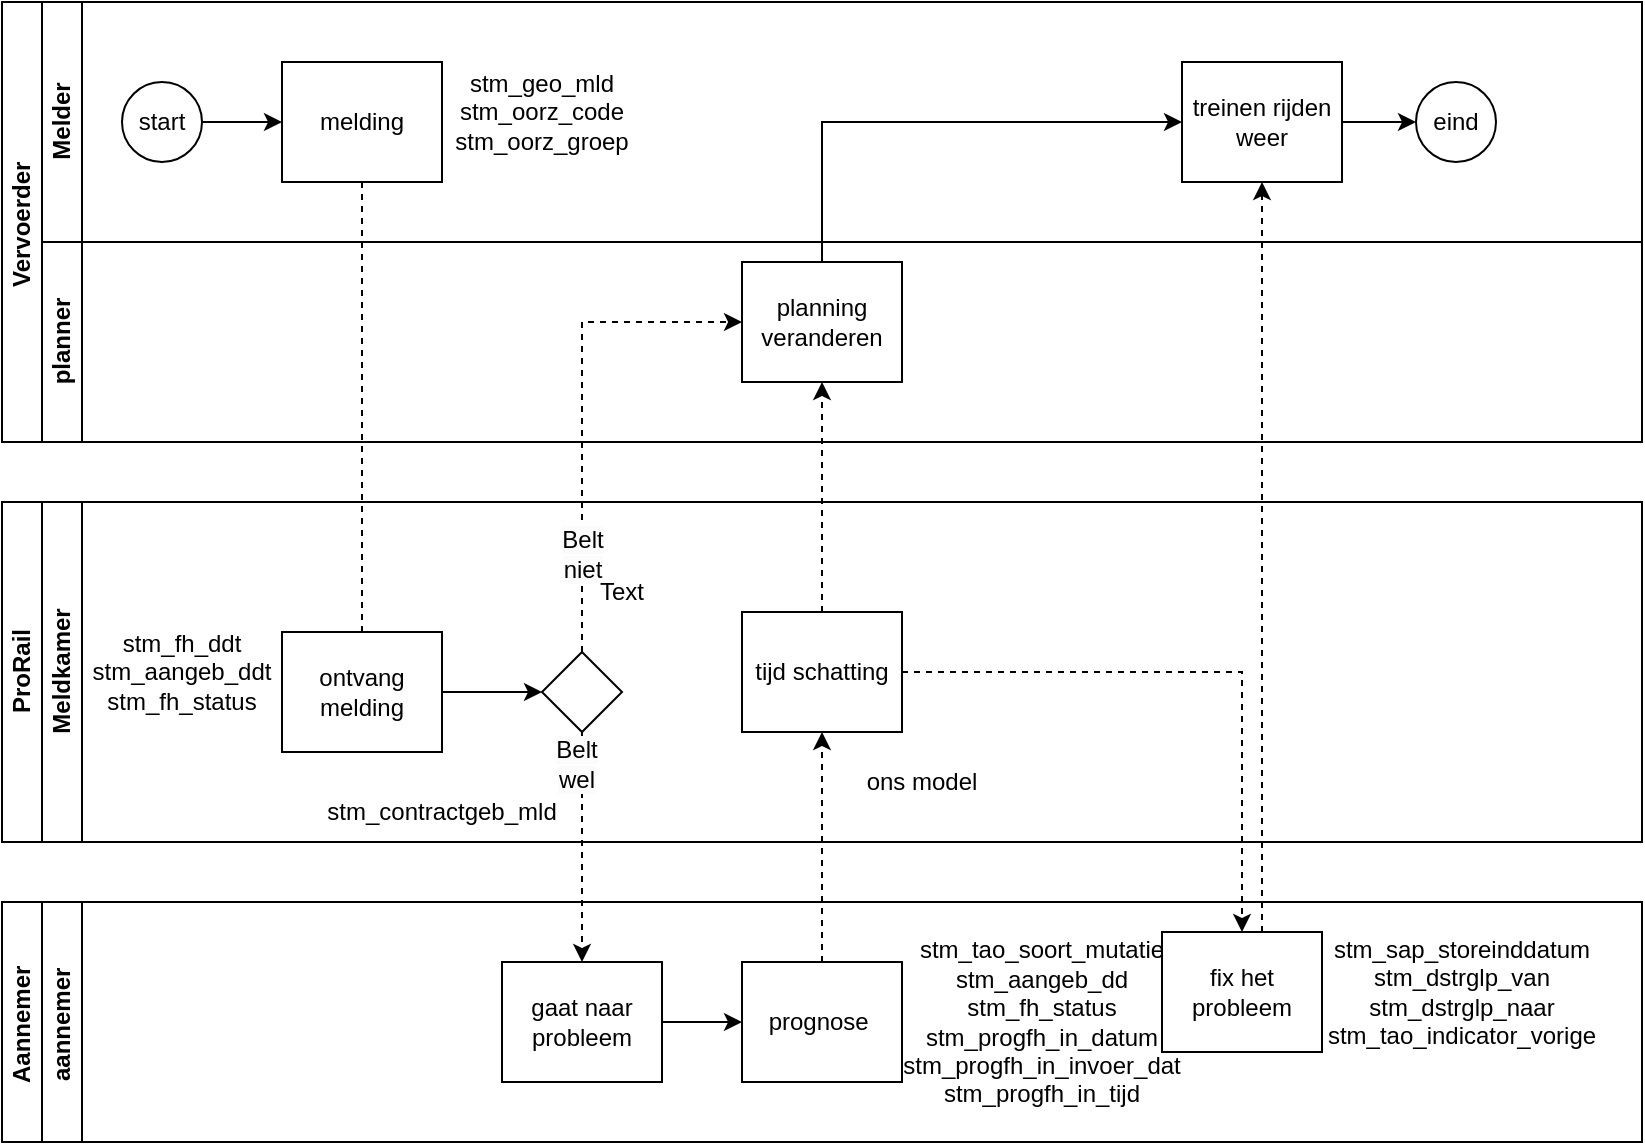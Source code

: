 <mxfile version="24.8.0">
  <diagram id="prtHgNgQTEPvFCAcTncT" name="Page-1">
    <mxGraphModel dx="1076" dy="613" grid="1" gridSize="10" guides="1" tooltips="1" connect="1" arrows="1" fold="1" page="1" pageScale="1" pageWidth="827" pageHeight="1169" math="0" shadow="0">
      <root>
        <mxCell id="0" />
        <mxCell id="1" parent="0" />
        <mxCell id="OZVFqA40ZfEFOOje3min-40" value="Vervoerder&amp;nbsp;" style="swimlane;html=1;childLayout=stackLayout;resizeParent=1;resizeParentMax=0;horizontal=0;startSize=20;horizontalStack=0;" vertex="1" parent="1">
          <mxGeometry x="130" y="130" width="820" height="220" as="geometry" />
        </mxCell>
        <mxCell id="OZVFqA40ZfEFOOje3min-41" value="" style="edgeStyle=orthogonalEdgeStyle;rounded=0;orthogonalLoop=1;jettySize=auto;html=1;dashed=1;endArrow=none;endFill=0;" edge="1" parent="OZVFqA40ZfEFOOje3min-40" source="OZVFqA40ZfEFOOje3min-45">
          <mxGeometry relative="1" as="geometry">
            <mxPoint x="180" y="335" as="targetPoint" />
          </mxGeometry>
        </mxCell>
        <mxCell id="OZVFqA40ZfEFOOje3min-42" value="Melder" style="swimlane;html=1;startSize=20;horizontal=0;" vertex="1" parent="OZVFqA40ZfEFOOje3min-40">
          <mxGeometry x="20" width="800" height="120" as="geometry" />
        </mxCell>
        <mxCell id="OZVFqA40ZfEFOOje3min-43" value="" style="edgeStyle=orthogonalEdgeStyle;rounded=0;orthogonalLoop=1;jettySize=auto;html=1;" edge="1" parent="OZVFqA40ZfEFOOje3min-42" source="OZVFqA40ZfEFOOje3min-44" target="OZVFqA40ZfEFOOje3min-45">
          <mxGeometry relative="1" as="geometry" />
        </mxCell>
        <mxCell id="OZVFqA40ZfEFOOje3min-44" value="start" style="ellipse;whiteSpace=wrap;html=1;" vertex="1" parent="OZVFqA40ZfEFOOje3min-42">
          <mxGeometry x="40" y="40" width="40" height="40" as="geometry" />
        </mxCell>
        <mxCell id="OZVFqA40ZfEFOOje3min-45" value="melding" style="rounded=0;whiteSpace=wrap;html=1;fontFamily=Helvetica;fontSize=12;fontColor=#000000;align=center;" vertex="1" parent="OZVFqA40ZfEFOOje3min-42">
          <mxGeometry x="120" y="30" width="80" height="60" as="geometry" />
        </mxCell>
        <mxCell id="OZVFqA40ZfEFOOje3min-46" value="eind" style="ellipse;whiteSpace=wrap;html=1;" vertex="1" parent="OZVFqA40ZfEFOOje3min-42">
          <mxGeometry x="687" y="40" width="40" height="40" as="geometry" />
        </mxCell>
        <mxCell id="OZVFqA40ZfEFOOje3min-47" value="" style="edgeStyle=orthogonalEdgeStyle;rounded=0;orthogonalLoop=1;jettySize=auto;html=1;" edge="1" parent="OZVFqA40ZfEFOOje3min-42" source="OZVFqA40ZfEFOOje3min-48" target="OZVFqA40ZfEFOOje3min-46">
          <mxGeometry relative="1" as="geometry" />
        </mxCell>
        <mxCell id="OZVFqA40ZfEFOOje3min-48" value="treinen rijden weer" style="rounded=0;whiteSpace=wrap;html=1;fontFamily=Helvetica;fontSize=12;fontColor=#000000;align=center;" vertex="1" parent="OZVFqA40ZfEFOOje3min-42">
          <mxGeometry x="570" y="30" width="80" height="60" as="geometry" />
        </mxCell>
        <mxCell id="OZVFqA40ZfEFOOje3min-49" value="stm_geo_mld&lt;div&gt;stm_oorz_code&lt;/div&gt;&lt;div&gt;stm_oorz_groep&lt;/div&gt;" style="text;html=1;align=center;verticalAlign=middle;whiteSpace=wrap;rounded=0;" vertex="1" parent="OZVFqA40ZfEFOOje3min-42">
          <mxGeometry x="220" y="40" width="60" height="30" as="geometry" />
        </mxCell>
        <mxCell id="OZVFqA40ZfEFOOje3min-50" value="planner" style="swimlane;html=1;startSize=20;horizontal=0;" vertex="1" parent="OZVFqA40ZfEFOOje3min-40">
          <mxGeometry x="20" y="120" width="800" height="100" as="geometry" />
        </mxCell>
        <mxCell id="OZVFqA40ZfEFOOje3min-51" value="planning veranderen" style="rounded=0;whiteSpace=wrap;html=1;fontFamily=Helvetica;fontSize=12;fontColor=#000000;align=center;" vertex="1" parent="OZVFqA40ZfEFOOje3min-50">
          <mxGeometry x="350" y="10" width="80" height="60" as="geometry" />
        </mxCell>
        <mxCell id="OZVFqA40ZfEFOOje3min-52" style="edgeStyle=orthogonalEdgeStyle;rounded=0;orthogonalLoop=1;jettySize=auto;html=1;entryX=0;entryY=0.5;entryDx=0;entryDy=0;exitX=0.5;exitY=0;exitDx=0;exitDy=0;" edge="1" parent="OZVFqA40ZfEFOOje3min-40" source="OZVFqA40ZfEFOOje3min-51" target="OZVFqA40ZfEFOOje3min-48">
          <mxGeometry relative="1" as="geometry">
            <mxPoint x="410" y="60" as="targetPoint" />
          </mxGeometry>
        </mxCell>
        <mxCell id="OZVFqA40ZfEFOOje3min-53" value="ProRail" style="swimlane;childLayout=stackLayout;resizeParent=1;resizeParentMax=0;horizontal=0;startSize=20;horizontalStack=0;html=1;" vertex="1" parent="1">
          <mxGeometry x="130" y="380" width="820" height="170" as="geometry" />
        </mxCell>
        <mxCell id="OZVFqA40ZfEFOOje3min-54" value="Meldkamer" style="swimlane;startSize=20;horizontal=0;html=1;" vertex="1" parent="OZVFqA40ZfEFOOje3min-53">
          <mxGeometry x="20" width="800" height="170" as="geometry" />
        </mxCell>
        <mxCell id="OZVFqA40ZfEFOOje3min-55" value="" style="edgeStyle=orthogonalEdgeStyle;rounded=0;orthogonalLoop=1;jettySize=auto;html=1;entryX=0;entryY=0.5;entryDx=0;entryDy=0;" edge="1" parent="OZVFqA40ZfEFOOje3min-54" source="OZVFqA40ZfEFOOje3min-56" target="OZVFqA40ZfEFOOje3min-57">
          <mxGeometry relative="1" as="geometry" />
        </mxCell>
        <mxCell id="OZVFqA40ZfEFOOje3min-56" value="ontvang melding" style="rounded=0;whiteSpace=wrap;html=1;fontFamily=Helvetica;fontSize=12;fontColor=#000000;align=center;" vertex="1" parent="OZVFqA40ZfEFOOje3min-54">
          <mxGeometry x="120" y="65" width="80" height="60" as="geometry" />
        </mxCell>
        <mxCell id="OZVFqA40ZfEFOOje3min-57" value="" style="rhombus;whiteSpace=wrap;html=1;fontFamily=Helvetica;fontSize=12;fontColor=#000000;align=center;" vertex="1" parent="OZVFqA40ZfEFOOje3min-54">
          <mxGeometry x="250" y="75" width="40" height="40" as="geometry" />
        </mxCell>
        <mxCell id="OZVFqA40ZfEFOOje3min-58" value="tijd schatting" style="rounded=0;whiteSpace=wrap;html=1;fontFamily=Helvetica;fontSize=12;fontColor=#000000;align=center;" vertex="1" parent="OZVFqA40ZfEFOOje3min-54">
          <mxGeometry x="350" y="55" width="80" height="60" as="geometry" />
        </mxCell>
        <mxCell id="OZVFqA40ZfEFOOje3min-59" value="ons model" style="text;html=1;align=center;verticalAlign=middle;whiteSpace=wrap;rounded=0;" vertex="1" parent="OZVFqA40ZfEFOOje3min-54">
          <mxGeometry x="410" y="125" width="60" height="30" as="geometry" />
        </mxCell>
        <mxCell id="OZVFqA40ZfEFOOje3min-60" value="stm_fh_ddt&lt;div&gt;stm_aangeb_ddt&lt;br&gt;&lt;/div&gt;&lt;div&gt;stm_fh_status&lt;br&gt;&lt;/div&gt;" style="text;html=1;align=center;verticalAlign=middle;whiteSpace=wrap;rounded=0;" vertex="1" parent="OZVFqA40ZfEFOOje3min-54">
          <mxGeometry x="40" y="70" width="60" height="30" as="geometry" />
        </mxCell>
        <mxCell id="OZVFqA40ZfEFOOje3min-61" value="stm_contractgeb_mld" style="text;html=1;align=center;verticalAlign=middle;whiteSpace=wrap;rounded=0;" vertex="1" parent="OZVFqA40ZfEFOOje3min-54">
          <mxGeometry x="170" y="140" width="60" height="30" as="geometry" />
        </mxCell>
        <mxCell id="OZVFqA40ZfEFOOje3min-62" value="Aannemer&amp;nbsp;" style="swimlane;childLayout=stackLayout;resizeParent=1;resizeParentMax=0;horizontal=0;startSize=20;horizontalStack=0;html=1;" vertex="1" parent="1">
          <mxGeometry x="130" y="580" width="820" height="120" as="geometry" />
        </mxCell>
        <mxCell id="OZVFqA40ZfEFOOje3min-63" value="aannemer&amp;nbsp;" style="swimlane;startSize=20;horizontal=0;html=1;" vertex="1" parent="OZVFqA40ZfEFOOje3min-62">
          <mxGeometry x="20" width="800" height="120" as="geometry" />
        </mxCell>
        <mxCell id="OZVFqA40ZfEFOOje3min-64" value="gaat naar probleem" style="rounded=0;whiteSpace=wrap;html=1;fontFamily=Helvetica;fontSize=12;fontColor=#000000;align=center;" vertex="1" parent="OZVFqA40ZfEFOOje3min-63">
          <mxGeometry x="230" y="30" width="80" height="60" as="geometry" />
        </mxCell>
        <mxCell id="OZVFqA40ZfEFOOje3min-65" value="fix het probleem" style="rounded=0;whiteSpace=wrap;html=1;fontFamily=Helvetica;fontSize=12;fontColor=#000000;align=center;" vertex="1" parent="OZVFqA40ZfEFOOje3min-63">
          <mxGeometry x="560" y="15" width="80" height="60" as="geometry" />
        </mxCell>
        <mxCell id="OZVFqA40ZfEFOOje3min-66" value="prognose&amp;nbsp;" style="rounded=0;whiteSpace=wrap;html=1;fontFamily=Helvetica;fontSize=12;fontColor=#000000;align=center;" vertex="1" parent="OZVFqA40ZfEFOOje3min-63">
          <mxGeometry x="350" y="30" width="80" height="60" as="geometry" />
        </mxCell>
        <mxCell id="OZVFqA40ZfEFOOje3min-67" value="" style="edgeStyle=orthogonalEdgeStyle;rounded=0;orthogonalLoop=1;jettySize=auto;html=1;" edge="1" parent="OZVFqA40ZfEFOOje3min-63" source="OZVFqA40ZfEFOOje3min-64" target="OZVFqA40ZfEFOOje3min-66">
          <mxGeometry relative="1" as="geometry" />
        </mxCell>
        <mxCell id="OZVFqA40ZfEFOOje3min-68" value="&lt;div&gt;&lt;span style=&quot;background-color: initial;&quot;&gt;stm_tao_soort_mutatie&lt;/span&gt;&lt;br&gt;&lt;/div&gt;&lt;div&gt;stm_aangeb_dd&lt;/div&gt;&lt;div&gt;stm_fh_status&lt;/div&gt;&lt;div&gt;stm_progfh_in_datum&lt;br&gt;&lt;/div&gt;&lt;div&gt;stm_progfh_in_invoer_dat&lt;br&gt;&lt;/div&gt;&lt;div&gt;stm_progfh_in_tijd&lt;/div&gt;" style="text;html=1;align=center;verticalAlign=middle;whiteSpace=wrap;rounded=0;" vertex="1" parent="OZVFqA40ZfEFOOje3min-63">
          <mxGeometry x="470" y="45" width="60" height="30" as="geometry" />
        </mxCell>
        <mxCell id="OZVFqA40ZfEFOOje3min-69" value="stm_sap_storeinddatum&lt;div&gt;stm_dstrglp_van&lt;/div&gt;&lt;div&gt;stm_dstrglp_naar&lt;/div&gt;&lt;div&gt;stm_tao_indicator_vorige&lt;/div&gt;" style="text;html=1;align=center;verticalAlign=middle;whiteSpace=wrap;rounded=0;" vertex="1" parent="OZVFqA40ZfEFOOje3min-63">
          <mxGeometry x="680" y="30" width="60" height="30" as="geometry" />
        </mxCell>
        <mxCell id="OZVFqA40ZfEFOOje3min-70" value="" style="edgeStyle=orthogonalEdgeStyle;rounded=0;orthogonalLoop=1;jettySize=auto;html=1;entryX=0;entryY=0.5;entryDx=0;entryDy=0;dashed=1;" edge="1" parent="1" source="OZVFqA40ZfEFOOje3min-57" target="OZVFqA40ZfEFOOje3min-51">
          <mxGeometry relative="1" as="geometry">
            <mxPoint x="420" y="290" as="targetPoint" />
            <Array as="points">
              <mxPoint x="420" y="290" />
            </Array>
          </mxGeometry>
        </mxCell>
        <mxCell id="OZVFqA40ZfEFOOje3min-71" value="&lt;span style=&quot;font-size: 12px; text-wrap: wrap; background-color: rgb(251, 251, 251);&quot;&gt;Belt niet&lt;/span&gt;" style="edgeLabel;html=1;align=center;verticalAlign=middle;resizable=0;points=[];" vertex="1" connectable="0" parent="OZVFqA40ZfEFOOje3min-70">
          <mxGeometry x="-0.382" relative="1" as="geometry">
            <mxPoint y="26" as="offset" />
          </mxGeometry>
        </mxCell>
        <mxCell id="OZVFqA40ZfEFOOje3min-72" style="edgeStyle=orthogonalEdgeStyle;rounded=0;orthogonalLoop=1;jettySize=auto;html=1;dashed=1;entryX=0.5;entryY=0;entryDx=0;entryDy=0;" edge="1" parent="1" source="OZVFqA40ZfEFOOje3min-57" target="OZVFqA40ZfEFOOje3min-64">
          <mxGeometry relative="1" as="geometry">
            <mxPoint x="420" y="600" as="targetPoint" />
          </mxGeometry>
        </mxCell>
        <mxCell id="OZVFqA40ZfEFOOje3min-73" value="&lt;span style=&quot;font-size: 12px; text-wrap: wrap; background-color: rgb(251, 251, 251);&quot;&gt;Belt wel&lt;/span&gt;" style="edgeLabel;html=1;align=center;verticalAlign=middle;resizable=0;points=[];" vertex="1" connectable="0" parent="OZVFqA40ZfEFOOje3min-72">
          <mxGeometry x="-0.726" y="-3" relative="1" as="geometry">
            <mxPoint as="offset" />
          </mxGeometry>
        </mxCell>
        <mxCell id="OZVFqA40ZfEFOOje3min-74" style="edgeStyle=orthogonalEdgeStyle;rounded=0;orthogonalLoop=1;jettySize=auto;html=1;dashed=1;entryX=0.5;entryY=1;entryDx=0;entryDy=0;" edge="1" parent="1" source="OZVFqA40ZfEFOOje3min-66" target="OZVFqA40ZfEFOOje3min-58">
          <mxGeometry relative="1" as="geometry">
            <mxPoint x="540" y="510" as="targetPoint" />
          </mxGeometry>
        </mxCell>
        <mxCell id="OZVFqA40ZfEFOOje3min-75" style="edgeStyle=orthogonalEdgeStyle;rounded=0;orthogonalLoop=1;jettySize=auto;html=1;dashed=1;entryX=0.5;entryY=1;entryDx=0;entryDy=0;" edge="1" parent="1" source="OZVFqA40ZfEFOOje3min-58" target="OZVFqA40ZfEFOOje3min-51">
          <mxGeometry relative="1" as="geometry">
            <mxPoint x="540" y="340" as="targetPoint" />
          </mxGeometry>
        </mxCell>
        <mxCell id="OZVFqA40ZfEFOOje3min-76" style="edgeStyle=orthogonalEdgeStyle;rounded=0;orthogonalLoop=1;jettySize=auto;html=1;entryX=0.5;entryY=0;entryDx=0;entryDy=0;dashed=1;" edge="1" parent="1" source="OZVFqA40ZfEFOOje3min-58" target="OZVFqA40ZfEFOOje3min-65">
          <mxGeometry relative="1" as="geometry">
            <mxPoint x="670" y="465" as="targetPoint" />
          </mxGeometry>
        </mxCell>
        <mxCell id="OZVFqA40ZfEFOOje3min-77" style="edgeStyle=orthogonalEdgeStyle;rounded=0;orthogonalLoop=1;jettySize=auto;html=1;entryX=0.5;entryY=1;entryDx=0;entryDy=0;dashed=1;" edge="1" parent="1" source="OZVFqA40ZfEFOOje3min-65" target="OZVFqA40ZfEFOOje3min-48">
          <mxGeometry relative="1" as="geometry">
            <mxPoint x="770" y="670" as="targetPoint" />
            <Array as="points">
              <mxPoint x="760" y="500" />
              <mxPoint x="760" y="500" />
            </Array>
          </mxGeometry>
        </mxCell>
        <mxCell id="OZVFqA40ZfEFOOje3min-78" value="Text" style="text;html=1;align=center;verticalAlign=middle;whiteSpace=wrap;rounded=0;" vertex="1" parent="1">
          <mxGeometry x="410" y="410" width="60" height="30" as="geometry" />
        </mxCell>
      </root>
    </mxGraphModel>
  </diagram>
</mxfile>
